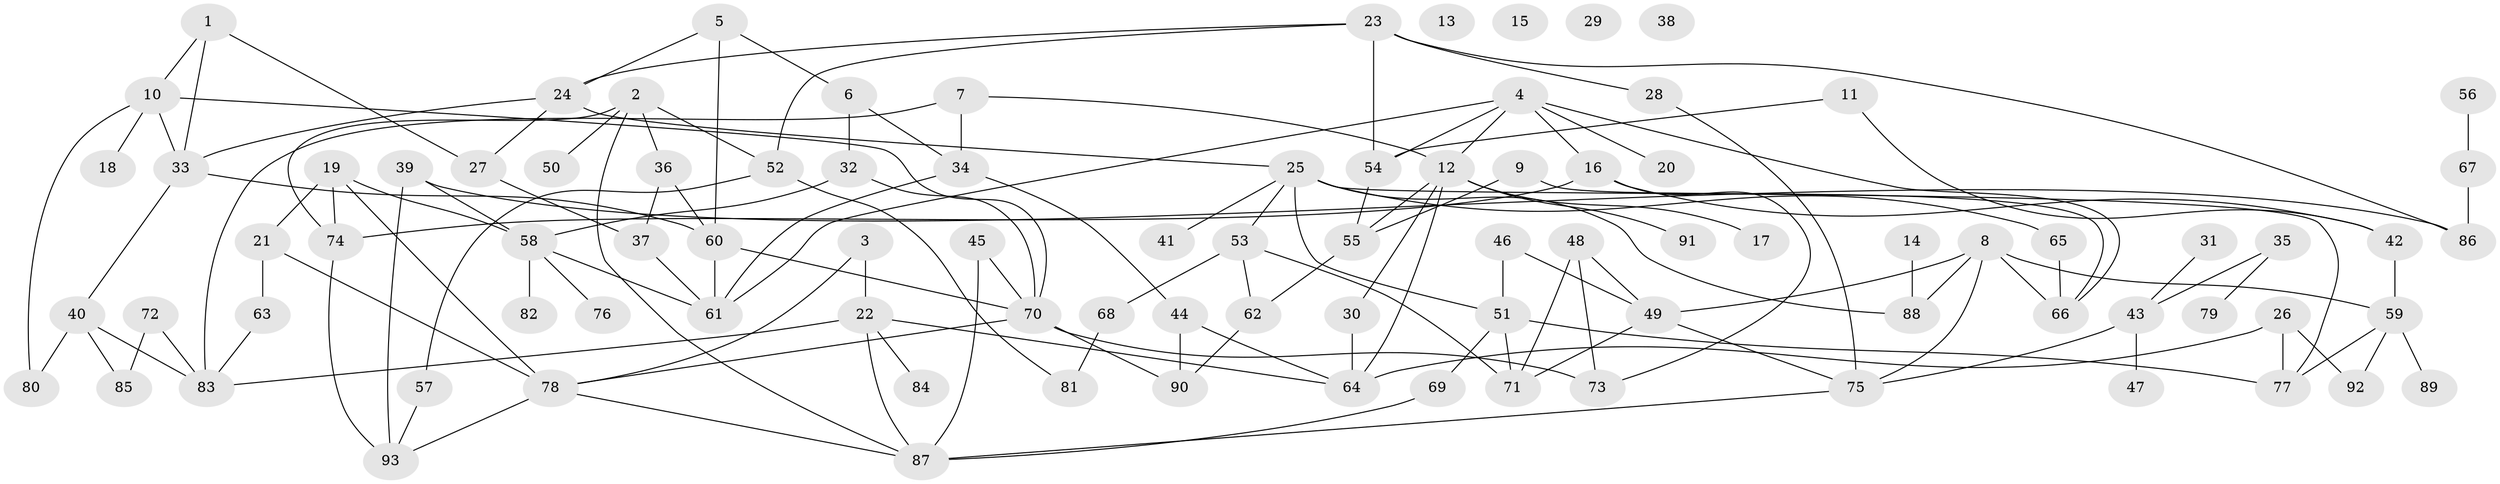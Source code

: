 // coarse degree distribution, {3: 0.11764705882352941, 5: 0.29411764705882354, 4: 0.11764705882352941, 6: 0.14705882352941177, 2: 0.11764705882352941, 7: 0.029411764705882353, 1: 0.14705882352941177, 10: 0.029411764705882353}
// Generated by graph-tools (version 1.1) at 2025/35/03/04/25 23:35:43]
// undirected, 93 vertices, 143 edges
graph export_dot {
  node [color=gray90,style=filled];
  1;
  2;
  3;
  4;
  5;
  6;
  7;
  8;
  9;
  10;
  11;
  12;
  13;
  14;
  15;
  16;
  17;
  18;
  19;
  20;
  21;
  22;
  23;
  24;
  25;
  26;
  27;
  28;
  29;
  30;
  31;
  32;
  33;
  34;
  35;
  36;
  37;
  38;
  39;
  40;
  41;
  42;
  43;
  44;
  45;
  46;
  47;
  48;
  49;
  50;
  51;
  52;
  53;
  54;
  55;
  56;
  57;
  58;
  59;
  60;
  61;
  62;
  63;
  64;
  65;
  66;
  67;
  68;
  69;
  70;
  71;
  72;
  73;
  74;
  75;
  76;
  77;
  78;
  79;
  80;
  81;
  82;
  83;
  84;
  85;
  86;
  87;
  88;
  89;
  90;
  91;
  92;
  93;
  1 -- 10;
  1 -- 27;
  1 -- 33;
  2 -- 36;
  2 -- 50;
  2 -- 52;
  2 -- 74;
  2 -- 87;
  3 -- 22;
  3 -- 78;
  4 -- 12;
  4 -- 16;
  4 -- 20;
  4 -- 54;
  4 -- 61;
  4 -- 66;
  5 -- 6;
  5 -- 24;
  5 -- 60;
  6 -- 32;
  6 -- 34;
  7 -- 12;
  7 -- 34;
  7 -- 83;
  8 -- 49;
  8 -- 59;
  8 -- 66;
  8 -- 75;
  8 -- 88;
  9 -- 55;
  9 -- 66;
  10 -- 18;
  10 -- 33;
  10 -- 70;
  10 -- 80;
  11 -- 42;
  11 -- 54;
  12 -- 17;
  12 -- 30;
  12 -- 55;
  12 -- 64;
  12 -- 91;
  14 -- 88;
  16 -- 42;
  16 -- 73;
  16 -- 74;
  19 -- 21;
  19 -- 58;
  19 -- 74;
  19 -- 78;
  21 -- 63;
  21 -- 78;
  22 -- 64;
  22 -- 83;
  22 -- 84;
  22 -- 87;
  23 -- 24;
  23 -- 28;
  23 -- 52;
  23 -- 54;
  23 -- 86;
  24 -- 25;
  24 -- 27;
  24 -- 33;
  25 -- 41;
  25 -- 51;
  25 -- 53;
  25 -- 65;
  25 -- 77;
  25 -- 88;
  26 -- 64;
  26 -- 77;
  26 -- 92;
  27 -- 37;
  28 -- 75;
  30 -- 64;
  31 -- 43;
  32 -- 58;
  32 -- 70;
  33 -- 40;
  33 -- 60;
  34 -- 44;
  34 -- 61;
  35 -- 43;
  35 -- 79;
  36 -- 37;
  36 -- 60;
  37 -- 61;
  39 -- 58;
  39 -- 86;
  39 -- 93;
  40 -- 80;
  40 -- 83;
  40 -- 85;
  42 -- 59;
  43 -- 47;
  43 -- 75;
  44 -- 64;
  44 -- 90;
  45 -- 70;
  45 -- 87;
  46 -- 49;
  46 -- 51;
  48 -- 49;
  48 -- 71;
  48 -- 73;
  49 -- 71;
  49 -- 75;
  51 -- 69;
  51 -- 71;
  51 -- 77;
  52 -- 57;
  52 -- 81;
  53 -- 62;
  53 -- 68;
  53 -- 71;
  54 -- 55;
  55 -- 62;
  56 -- 67;
  57 -- 93;
  58 -- 61;
  58 -- 76;
  58 -- 82;
  59 -- 77;
  59 -- 89;
  59 -- 92;
  60 -- 61;
  60 -- 70;
  62 -- 90;
  63 -- 83;
  65 -- 66;
  67 -- 86;
  68 -- 81;
  69 -- 87;
  70 -- 73;
  70 -- 78;
  70 -- 90;
  72 -- 83;
  72 -- 85;
  74 -- 93;
  75 -- 87;
  78 -- 87;
  78 -- 93;
}
